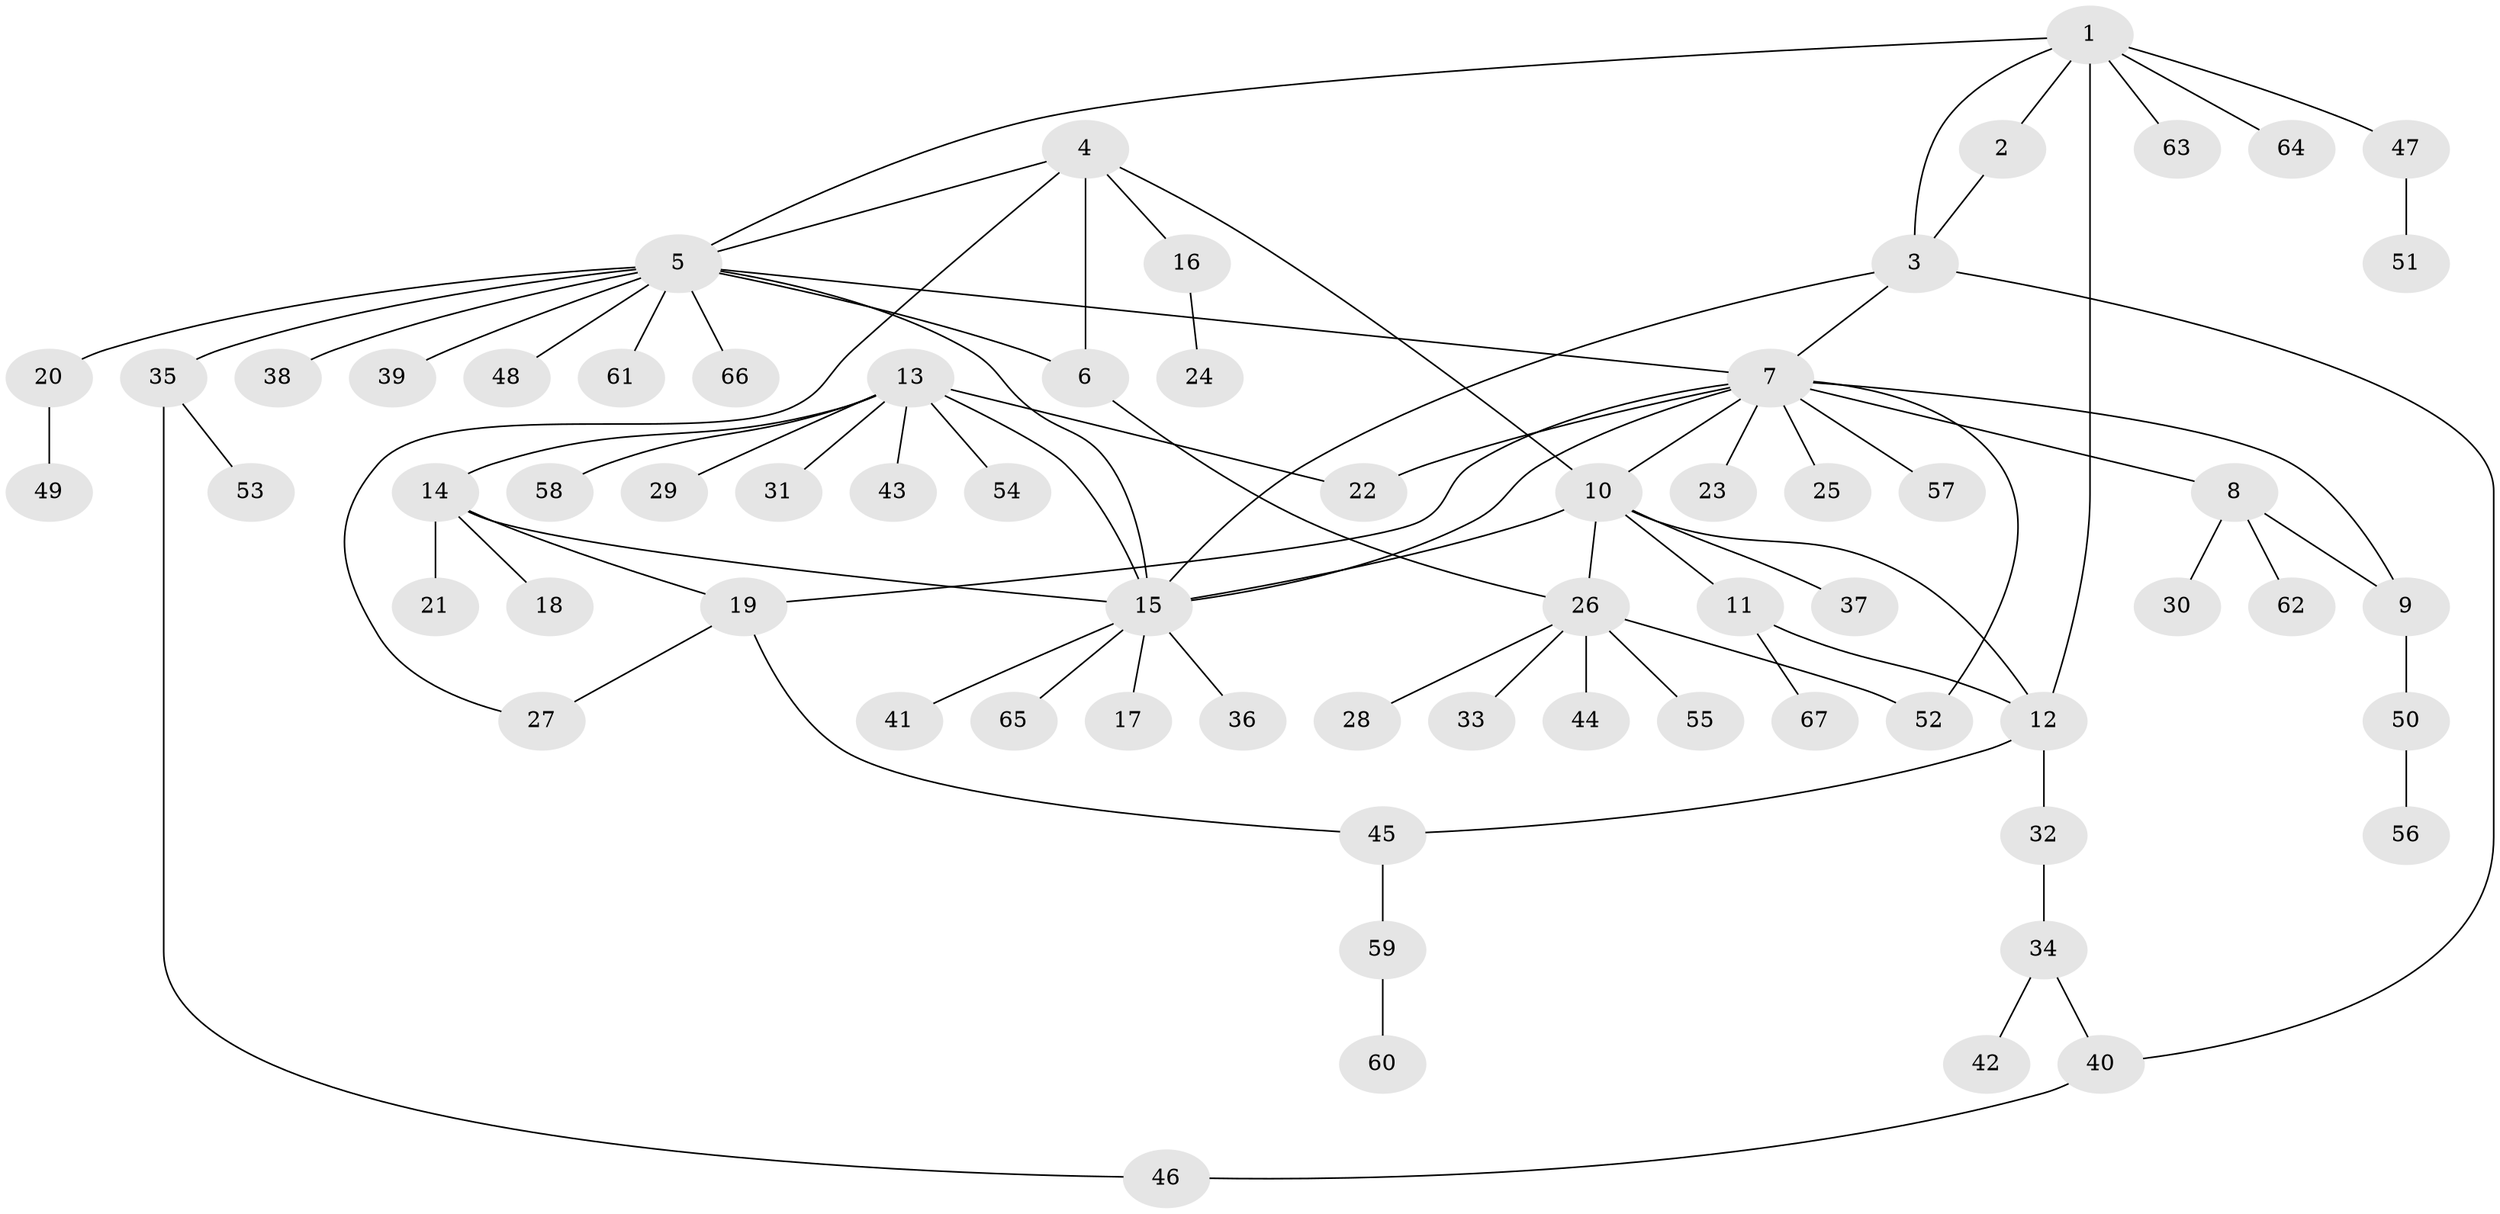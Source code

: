 // Generated by graph-tools (version 1.1) at 2025/37/03/09/25 02:37:23]
// undirected, 67 vertices, 85 edges
graph export_dot {
graph [start="1"]
  node [color=gray90,style=filled];
  1;
  2;
  3;
  4;
  5;
  6;
  7;
  8;
  9;
  10;
  11;
  12;
  13;
  14;
  15;
  16;
  17;
  18;
  19;
  20;
  21;
  22;
  23;
  24;
  25;
  26;
  27;
  28;
  29;
  30;
  31;
  32;
  33;
  34;
  35;
  36;
  37;
  38;
  39;
  40;
  41;
  42;
  43;
  44;
  45;
  46;
  47;
  48;
  49;
  50;
  51;
  52;
  53;
  54;
  55;
  56;
  57;
  58;
  59;
  60;
  61;
  62;
  63;
  64;
  65;
  66;
  67;
  1 -- 2;
  1 -- 3;
  1 -- 5;
  1 -- 12;
  1 -- 47;
  1 -- 63;
  1 -- 64;
  2 -- 3;
  3 -- 7;
  3 -- 15;
  3 -- 40;
  4 -- 5;
  4 -- 6;
  4 -- 10;
  4 -- 16;
  4 -- 27;
  5 -- 6;
  5 -- 7;
  5 -- 15;
  5 -- 20;
  5 -- 35;
  5 -- 38;
  5 -- 39;
  5 -- 48;
  5 -- 61;
  5 -- 66;
  6 -- 26;
  7 -- 8;
  7 -- 9;
  7 -- 10;
  7 -- 15;
  7 -- 19;
  7 -- 22;
  7 -- 23;
  7 -- 25;
  7 -- 52;
  7 -- 57;
  8 -- 9;
  8 -- 30;
  8 -- 62;
  9 -- 50;
  10 -- 11;
  10 -- 12;
  10 -- 15;
  10 -- 26;
  10 -- 37;
  11 -- 12;
  11 -- 67;
  12 -- 32;
  12 -- 45;
  13 -- 14;
  13 -- 15;
  13 -- 22;
  13 -- 29;
  13 -- 31;
  13 -- 43;
  13 -- 54;
  13 -- 58;
  14 -- 15;
  14 -- 18;
  14 -- 19;
  14 -- 21;
  15 -- 17;
  15 -- 36;
  15 -- 41;
  15 -- 65;
  16 -- 24;
  19 -- 27;
  19 -- 45;
  20 -- 49;
  26 -- 28;
  26 -- 33;
  26 -- 44;
  26 -- 52;
  26 -- 55;
  32 -- 34;
  34 -- 40;
  34 -- 42;
  35 -- 46;
  35 -- 53;
  40 -- 46;
  45 -- 59;
  47 -- 51;
  50 -- 56;
  59 -- 60;
}
